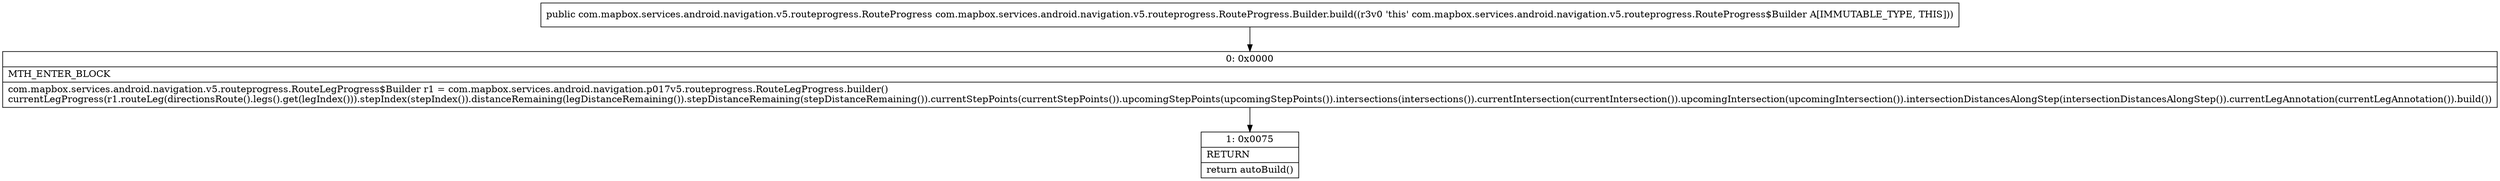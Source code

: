 digraph "CFG forcom.mapbox.services.android.navigation.v5.routeprogress.RouteProgress.Builder.build()Lcom\/mapbox\/services\/android\/navigation\/v5\/routeprogress\/RouteProgress;" {
Node_0 [shape=record,label="{0\:\ 0x0000|MTH_ENTER_BLOCK\l|com.mapbox.services.android.navigation.v5.routeprogress.RouteLegProgress$Builder r1 = com.mapbox.services.android.navigation.p017v5.routeprogress.RouteLegProgress.builder()\lcurrentLegProgress(r1.routeLeg(directionsRoute().legs().get(legIndex())).stepIndex(stepIndex()).distanceRemaining(legDistanceRemaining()).stepDistanceRemaining(stepDistanceRemaining()).currentStepPoints(currentStepPoints()).upcomingStepPoints(upcomingStepPoints()).intersections(intersections()).currentIntersection(currentIntersection()).upcomingIntersection(upcomingIntersection()).intersectionDistancesAlongStep(intersectionDistancesAlongStep()).currentLegAnnotation(currentLegAnnotation()).build())\l}"];
Node_1 [shape=record,label="{1\:\ 0x0075|RETURN\l|return autoBuild()\l}"];
MethodNode[shape=record,label="{public com.mapbox.services.android.navigation.v5.routeprogress.RouteProgress com.mapbox.services.android.navigation.v5.routeprogress.RouteProgress.Builder.build((r3v0 'this' com.mapbox.services.android.navigation.v5.routeprogress.RouteProgress$Builder A[IMMUTABLE_TYPE, THIS])) }"];
MethodNode -> Node_0;
Node_0 -> Node_1;
}

